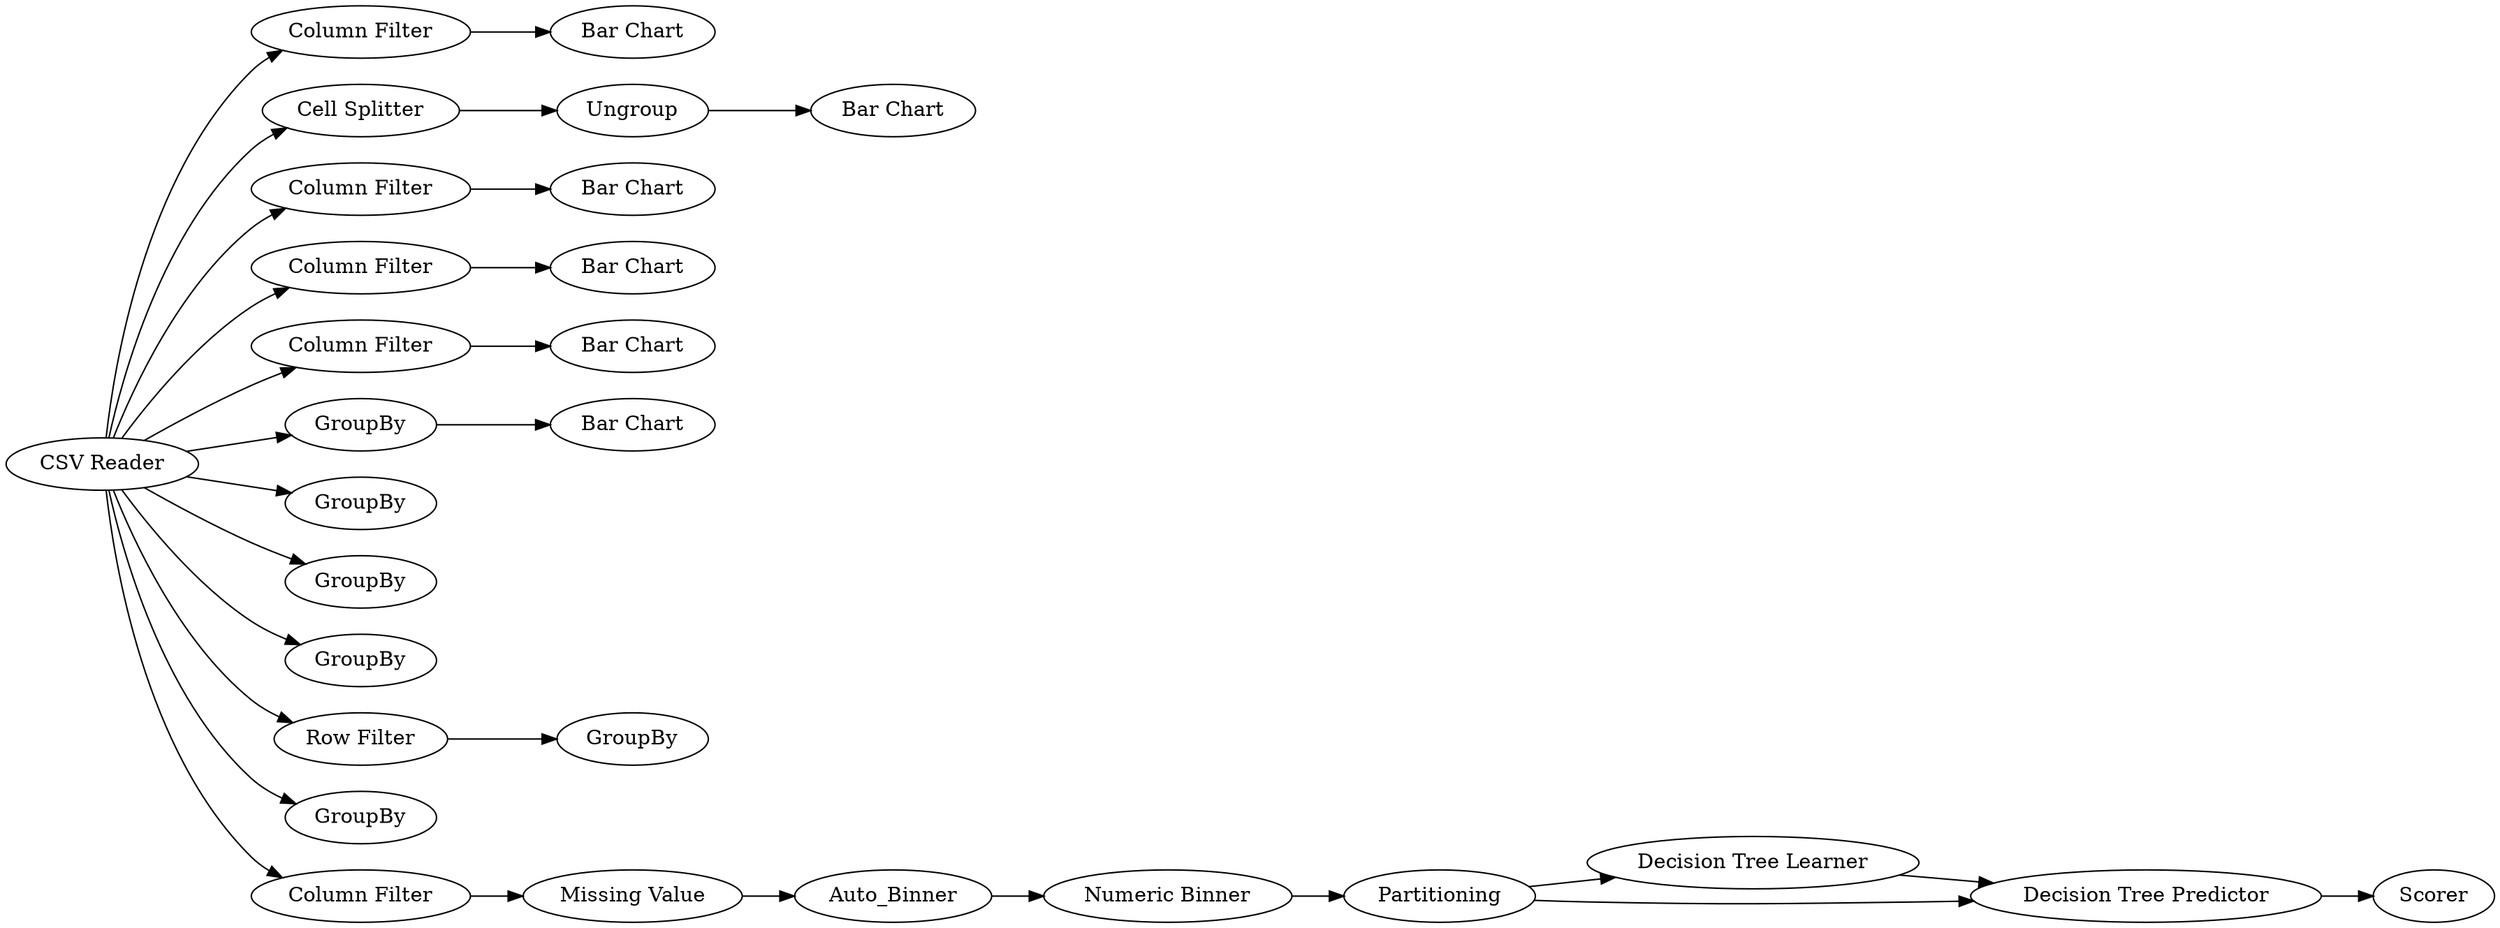 digraph {
	1 [label="CSV Reader"]
	3 [label="Column Filter"]
	4 [label="Bar Chart"]
	5 [label="Cell Splitter"]
	6 [label=Ungroup]
	7 [label="Bar Chart"]
	8 [label="Column Filter"]
	9 [label="Bar Chart"]
	10 [label="Column Filter"]
	11 [label="Bar Chart"]
	12 [label="Column Filter"]
	13 [label="Bar Chart"]
	14 [label=GroupBy]
	15 [label="Bar Chart"]
	16 [label=GroupBy]
	17 [label=GroupBy]
	18 [label=GroupBy]
	19 [label="Row Filter"]
	20 [label=GroupBy]
	21 [label=GroupBy]
	22 [label="Column Filter"]
	23 [label="Missing Value"]
	24 [label=Auto_Binner]
	25 [label="Numeric Binner"]
	26 [label=Partitioning]
	27 [label="Decision Tree Learner"]
	28 [label=Scorer]
	29 [label="Decision Tree Predictor"]
	1 -> 3
	1 -> 5
	1 -> 8
	1 -> 10
	1 -> 12
	1 -> 14
	1 -> 17
	1 -> 16
	1 -> 19
	1 -> 18
	1 -> 21
	1 -> 22
	3 -> 4
	5 -> 6
	6 -> 7
	8 -> 9
	10 -> 11
	12 -> 13
	14 -> 15
	19 -> 20
	22 -> 23
	23 -> 24
	24 -> 25
	25 -> 26
	26 -> 27
	26 -> 29
	27 -> 29
	29 -> 28
	rankdir=LR
}
